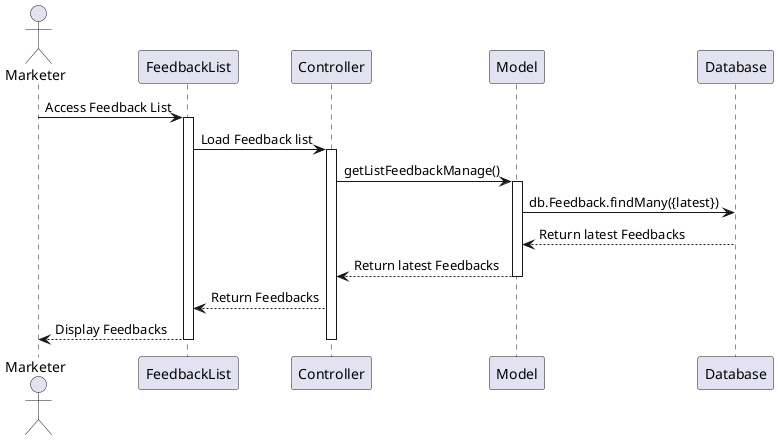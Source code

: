 @startuml
actor Marketer
participant "FeedbackList" as FeedbackListPage
participant "Controller" as Controller
participant "Model" as Model
participant "Database" as Database

Marketer -> FeedbackListPage: Access Feedback List
activate FeedbackListPage

FeedbackListPage -> Controller: Load Feedback list
activate Controller
Controller -> Model: getListFeedbackManage()
activate Model
Model -> Database: db.Feedback.findMany({latest})
Database --> Model: Return latest Feedbacks
Model --> Controller: Return latest Feedbacks
deactivate Model
Controller --> FeedbackListPage: Return Feedbacks
FeedbackListPage --> Marketer: Display Feedbacks
deactivate Controller
deactivate FeedbackListPage


@enduml

